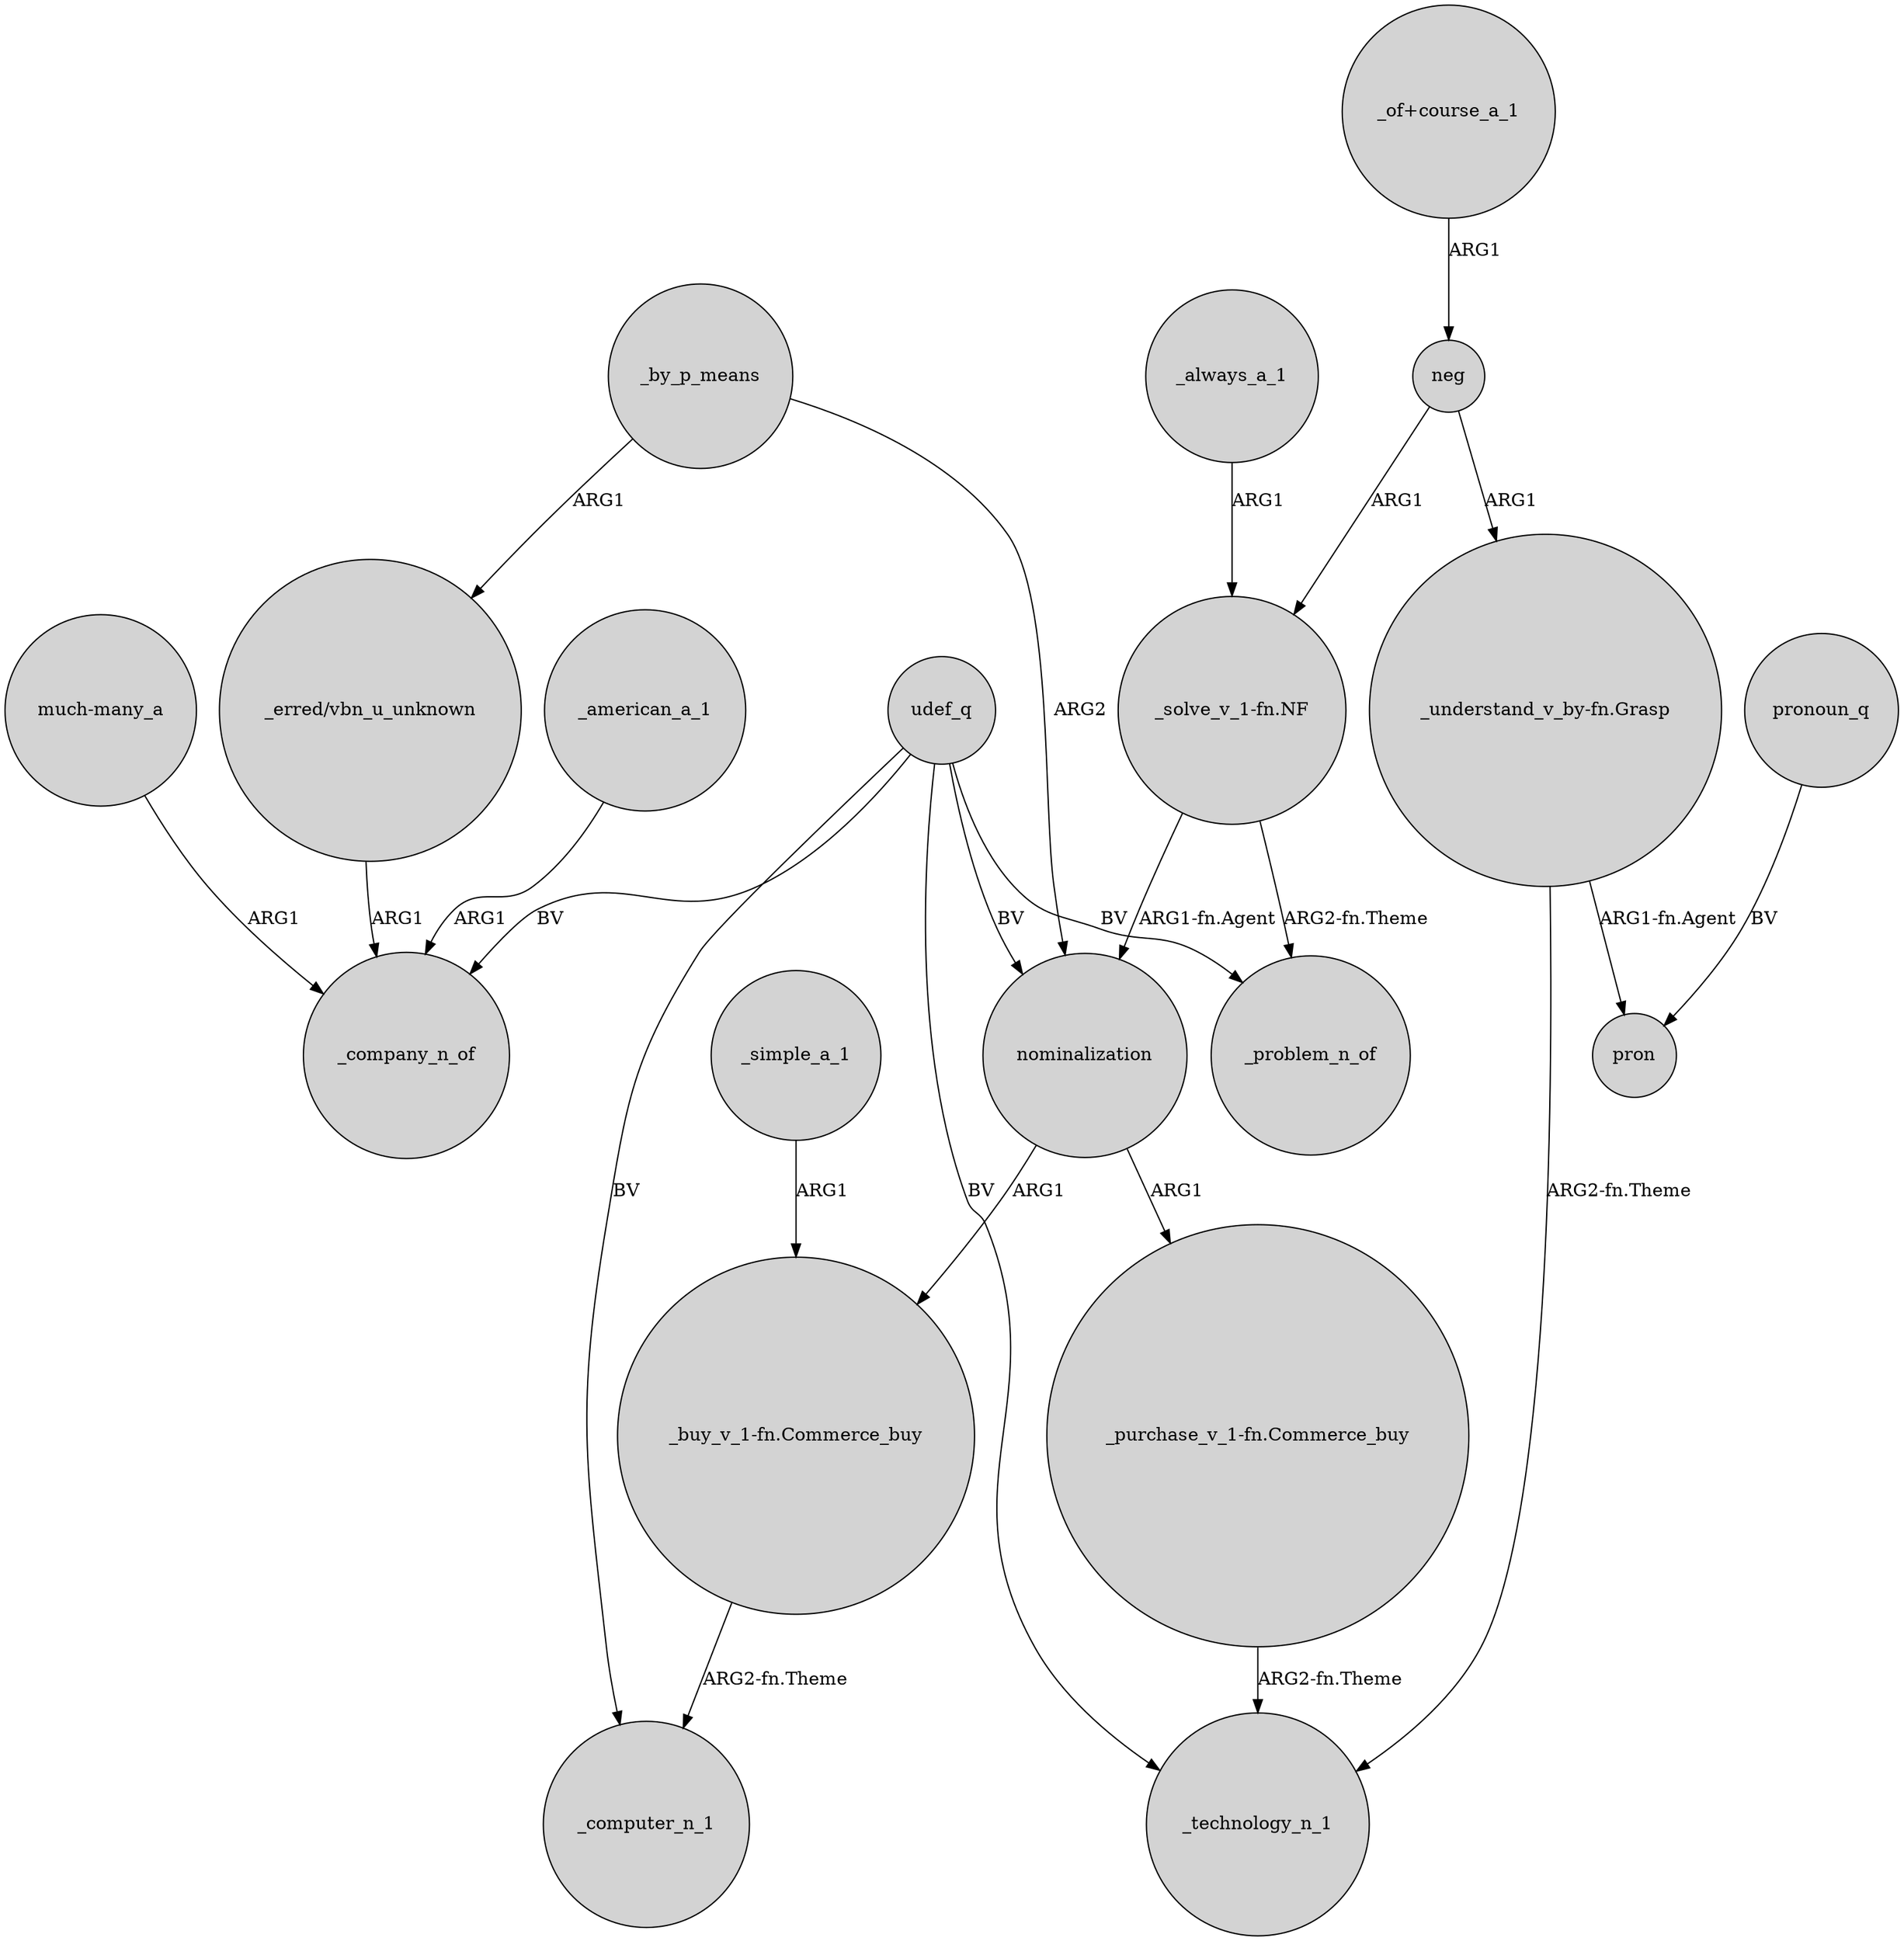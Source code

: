 digraph {
	node [shape=circle style=filled]
	_american_a_1 -> _company_n_of [label=ARG1]
	"_understand_v_by-fn.Grasp" -> pron [label="ARG1-fn.Agent"]
	_by_p_means -> nominalization [label=ARG2]
	"_erred/vbn_u_unknown" -> _company_n_of [label=ARG1]
	_simple_a_1 -> "_buy_v_1-fn.Commerce_buy" [label=ARG1]
	udef_q -> _problem_n_of [label=BV]
	udef_q -> _computer_n_1 [label=BV]
	_by_p_means -> "_erred/vbn_u_unknown" [label=ARG1]
	nominalization -> "_purchase_v_1-fn.Commerce_buy" [label=ARG1]
	"_solve_v_1-fn.NF" -> nominalization [label="ARG1-fn.Agent"]
	pronoun_q -> pron [label=BV]
	"much-many_a" -> _company_n_of [label=ARG1]
	nominalization -> "_buy_v_1-fn.Commerce_buy" [label=ARG1]
	neg -> "_solve_v_1-fn.NF" [label=ARG1]
	neg -> "_understand_v_by-fn.Grasp" [label=ARG1]
	udef_q -> nominalization [label=BV]
	"_of+course_a_1" -> neg [label=ARG1]
	udef_q -> _technology_n_1 [label=BV]
	"_buy_v_1-fn.Commerce_buy" -> _computer_n_1 [label="ARG2-fn.Theme"]
	udef_q -> _company_n_of [label=BV]
	"_solve_v_1-fn.NF" -> _problem_n_of [label="ARG2-fn.Theme"]
	"_purchase_v_1-fn.Commerce_buy" -> _technology_n_1 [label="ARG2-fn.Theme"]
	_always_a_1 -> "_solve_v_1-fn.NF" [label=ARG1]
	"_understand_v_by-fn.Grasp" -> _technology_n_1 [label="ARG2-fn.Theme"]
}
